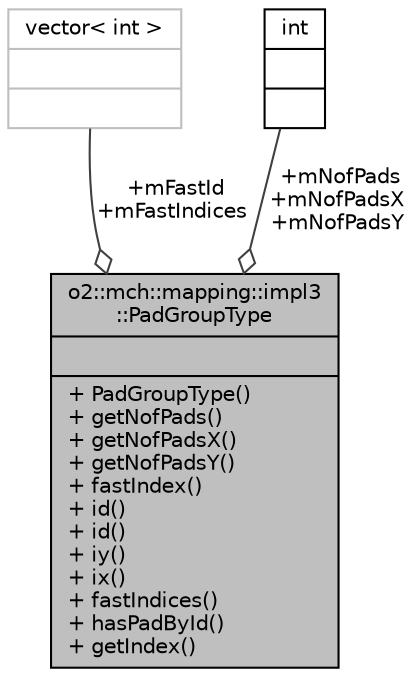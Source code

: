 digraph "o2::mch::mapping::impl3::PadGroupType"
{
 // INTERACTIVE_SVG=YES
  bgcolor="transparent";
  edge [fontname="Helvetica",fontsize="10",labelfontname="Helvetica",labelfontsize="10"];
  node [fontname="Helvetica",fontsize="10",shape=record];
  Node1 [label="{o2::mch::mapping::impl3\l::PadGroupType\n||+ PadGroupType()\l+ getNofPads()\l+ getNofPadsX()\l+ getNofPadsY()\l+ fastIndex()\l+ id()\l+ id()\l+ iy()\l+ ix()\l+ fastIndices()\l+ hasPadById()\l+ getIndex()\l}",height=0.2,width=0.4,color="black", fillcolor="grey75", style="filled" fontcolor="black"];
  Node2 -> Node1 [color="grey25",fontsize="10",style="solid",label=" +mFastId\n+mFastIndices" ,arrowhead="odiamond",fontname="Helvetica"];
  Node2 [label="{vector\< int \>\n||}",height=0.2,width=0.4,color="grey75"];
  Node3 -> Node1 [color="grey25",fontsize="10",style="solid",label=" +mNofPads\n+mNofPadsX\n+mNofPadsY" ,arrowhead="odiamond",fontname="Helvetica"];
  Node3 [label="{int\n||}",height=0.2,width=0.4,color="black",URL="$d1/da0/classint.html"];
}
